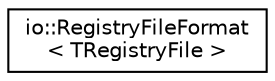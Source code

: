digraph "Graphical Class Hierarchy"
{
 // LATEX_PDF_SIZE
  edge [fontname="Helvetica",fontsize="10",labelfontname="Helvetica",labelfontsize="10"];
  node [fontname="Helvetica",fontsize="10",shape=record];
  rankdir="LR";
  Node0 [label="io::RegistryFileFormat\l\< TRegistryFile \>",height=0.2,width=0.4,color="black", fillcolor="white", style="filled",URL="$classio_1_1_registry_file_format.html",tooltip=" "];
}
